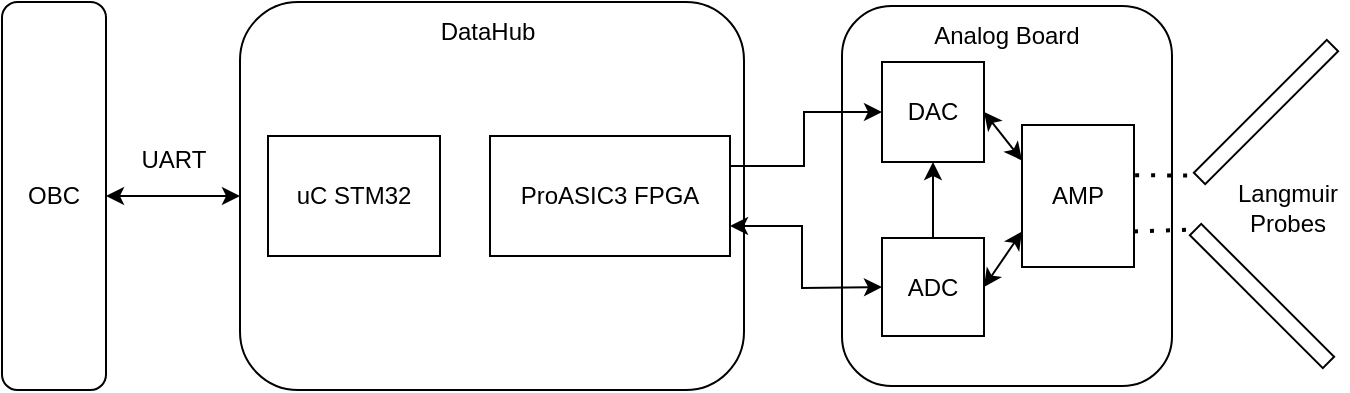 <mxfile version="27.1.5">
  <diagram name="Pagină-1" id="AlbnnbYDQnQ_gWphFV6F">
    <mxGraphModel dx="1148" dy="534" grid="0" gridSize="10" guides="1" tooltips="1" connect="1" arrows="1" fold="1" page="1" pageScale="1" pageWidth="827" pageHeight="1169" math="0" shadow="0">
      <root>
        <mxCell id="0" />
        <mxCell id="1" parent="0" />
        <mxCell id="YGKviiNA-sGsijqutrV_-2" value="" style="rounded=1;whiteSpace=wrap;html=1;fillColor=#FFFFFF;" vertex="1" parent="1">
          <mxGeometry x="241" y="296" width="252" height="194" as="geometry" />
        </mxCell>
        <mxCell id="YGKviiNA-sGsijqutrV_-3" value="OBC" style="rounded=1;whiteSpace=wrap;html=1;fillColor=#FFFFFF;" vertex="1" parent="1">
          <mxGeometry x="122" y="296" width="52" height="194" as="geometry" />
        </mxCell>
        <mxCell id="YGKviiNA-sGsijqutrV_-4" value="" style="endArrow=classic;startArrow=classic;html=1;rounded=0;entryX=0;entryY=0.5;entryDx=0;entryDy=0;exitX=1;exitY=0.5;exitDx=0;exitDy=0;" edge="1" parent="1" source="YGKviiNA-sGsijqutrV_-3" target="YGKviiNA-sGsijqutrV_-2">
          <mxGeometry width="50" height="50" relative="1" as="geometry">
            <mxPoint x="153" y="397" as="sourcePoint" />
            <mxPoint x="203" y="347" as="targetPoint" />
          </mxGeometry>
        </mxCell>
        <mxCell id="YGKviiNA-sGsijqutrV_-5" value="UART" style="text;strokeColor=none;align=center;fillColor=none;html=1;verticalAlign=middle;whiteSpace=wrap;rounded=0;" vertex="1" parent="1">
          <mxGeometry x="178" y="360" width="60" height="30" as="geometry" />
        </mxCell>
        <mxCell id="YGKviiNA-sGsijqutrV_-6" value="DataHub" style="text;strokeColor=none;align=center;fillColor=none;html=1;verticalAlign=middle;whiteSpace=wrap;rounded=0;" vertex="1" parent="1">
          <mxGeometry x="335" y="296" width="60" height="30" as="geometry" />
        </mxCell>
        <mxCell id="YGKviiNA-sGsijqutrV_-8" value="uC STM32" style="rounded=0;whiteSpace=wrap;html=1;" vertex="1" parent="1">
          <mxGeometry x="255" y="363" width="86" height="60" as="geometry" />
        </mxCell>
        <mxCell id="YGKviiNA-sGsijqutrV_-9" value="ProASIC3 FPGA" style="rounded=0;whiteSpace=wrap;html=1;" vertex="1" parent="1">
          <mxGeometry x="366" y="363" width="120" height="60" as="geometry" />
        </mxCell>
        <mxCell id="YGKviiNA-sGsijqutrV_-10" value="" style="rounded=1;whiteSpace=wrap;html=1;" vertex="1" parent="1">
          <mxGeometry x="542" y="298" width="165" height="190" as="geometry" />
        </mxCell>
        <mxCell id="YGKviiNA-sGsijqutrV_-11" value="DAC" style="rounded=0;whiteSpace=wrap;html=1;" vertex="1" parent="1">
          <mxGeometry x="562" y="326" width="51" height="50" as="geometry" />
        </mxCell>
        <mxCell id="YGKviiNA-sGsijqutrV_-13" value="ADC" style="rounded=0;whiteSpace=wrap;html=1;" vertex="1" parent="1">
          <mxGeometry x="562" y="414" width="51" height="49" as="geometry" />
        </mxCell>
        <mxCell id="YGKviiNA-sGsijqutrV_-14" value="AMP" style="rounded=0;whiteSpace=wrap;html=1;" vertex="1" parent="1">
          <mxGeometry x="632" y="357.5" width="56" height="71" as="geometry" />
        </mxCell>
        <mxCell id="YGKviiNA-sGsijqutrV_-15" value="Analog Board" style="text;strokeColor=none;align=center;fillColor=none;html=1;verticalAlign=middle;whiteSpace=wrap;rounded=0;" vertex="1" parent="1">
          <mxGeometry x="577" y="298" width="95" height="30" as="geometry" />
        </mxCell>
        <mxCell id="YGKviiNA-sGsijqutrV_-16" value="" style="endArrow=classic;html=1;rounded=0;exitX=0.5;exitY=0;exitDx=0;exitDy=0;entryX=0.5;entryY=1;entryDx=0;entryDy=0;" edge="1" parent="1" source="YGKviiNA-sGsijqutrV_-13" target="YGKviiNA-sGsijqutrV_-11">
          <mxGeometry width="50" height="50" relative="1" as="geometry">
            <mxPoint x="389" y="425" as="sourcePoint" />
            <mxPoint x="439" y="375" as="targetPoint" />
          </mxGeometry>
        </mxCell>
        <mxCell id="YGKviiNA-sGsijqutrV_-17" value="" style="endArrow=classic;startArrow=classic;html=1;rounded=0;exitX=1;exitY=0.75;exitDx=0;exitDy=0;entryX=0;entryY=0.5;entryDx=0;entryDy=0;" edge="1" parent="1" source="YGKviiNA-sGsijqutrV_-9" target="YGKviiNA-sGsijqutrV_-13">
          <mxGeometry width="50" height="50" relative="1" as="geometry">
            <mxPoint x="389" y="425" as="sourcePoint" />
            <mxPoint x="439" y="375" as="targetPoint" />
            <Array as="points">
              <mxPoint x="522" y="408" />
              <mxPoint x="522" y="439" />
            </Array>
          </mxGeometry>
        </mxCell>
        <mxCell id="YGKviiNA-sGsijqutrV_-18" value="" style="endArrow=classic;html=1;rounded=0;exitX=1;exitY=0.25;exitDx=0;exitDy=0;entryX=0;entryY=0.5;entryDx=0;entryDy=0;" edge="1" parent="1" source="YGKviiNA-sGsijqutrV_-9" target="YGKviiNA-sGsijqutrV_-11">
          <mxGeometry width="50" height="50" relative="1" as="geometry">
            <mxPoint x="462" y="454" as="sourcePoint" />
            <mxPoint x="512" y="404" as="targetPoint" />
            <Array as="points">
              <mxPoint x="523" y="378" />
              <mxPoint x="523" y="351" />
            </Array>
          </mxGeometry>
        </mxCell>
        <mxCell id="YGKviiNA-sGsijqutrV_-19" value="" style="endArrow=classic;startArrow=classic;html=1;rounded=0;exitX=1;exitY=0.5;exitDx=0;exitDy=0;entryX=0;entryY=0.25;entryDx=0;entryDy=0;" edge="1" parent="1" source="YGKviiNA-sGsijqutrV_-11" target="YGKviiNA-sGsijqutrV_-14">
          <mxGeometry width="50" height="50" relative="1" as="geometry">
            <mxPoint x="421" y="450" as="sourcePoint" />
            <mxPoint x="471" y="400" as="targetPoint" />
          </mxGeometry>
        </mxCell>
        <mxCell id="YGKviiNA-sGsijqutrV_-20" value="" style="endArrow=classic;startArrow=classic;html=1;rounded=0;exitX=1;exitY=0.5;exitDx=0;exitDy=0;entryX=0;entryY=0.75;entryDx=0;entryDy=0;" edge="1" parent="1" source="YGKviiNA-sGsijqutrV_-13" target="YGKviiNA-sGsijqutrV_-14">
          <mxGeometry width="50" height="50" relative="1" as="geometry">
            <mxPoint x="421" y="450" as="sourcePoint" />
            <mxPoint x="471" y="400" as="targetPoint" />
          </mxGeometry>
        </mxCell>
        <mxCell id="YGKviiNA-sGsijqutrV_-23" value="" style="rounded=0;whiteSpace=wrap;html=1;rotation=-45;" vertex="1" parent="1">
          <mxGeometry x="707" y="347" width="94" height="8" as="geometry" />
        </mxCell>
        <mxCell id="YGKviiNA-sGsijqutrV_-24" value="" style="rounded=0;whiteSpace=wrap;html=1;rotation=45;" vertex="1" parent="1">
          <mxGeometry x="705.002" y="439.002" width="94" height="8" as="geometry" />
        </mxCell>
        <mxCell id="YGKviiNA-sGsijqutrV_-27" value="" style="endArrow=none;dashed=1;html=1;dashPattern=1 3;strokeWidth=2;rounded=0;exitX=1;exitY=0.75;exitDx=0;exitDy=0;entryX=0;entryY=0.5;entryDx=0;entryDy=0;" edge="1" parent="1" source="YGKviiNA-sGsijqutrV_-14" target="YGKviiNA-sGsijqutrV_-24">
          <mxGeometry width="50" height="50" relative="1" as="geometry">
            <mxPoint x="421" y="450" as="sourcePoint" />
            <mxPoint x="471" y="400" as="targetPoint" />
          </mxGeometry>
        </mxCell>
        <mxCell id="YGKviiNA-sGsijqutrV_-28" value="" style="endArrow=none;dashed=1;html=1;dashPattern=1 3;strokeWidth=2;rounded=0;exitX=1.01;exitY=0.353;exitDx=0;exitDy=0;exitPerimeter=0;entryX=0;entryY=0.25;entryDx=0;entryDy=0;" edge="1" parent="1" source="YGKviiNA-sGsijqutrV_-14" target="YGKviiNA-sGsijqutrV_-23">
          <mxGeometry width="50" height="50" relative="1" as="geometry">
            <mxPoint x="421" y="450" as="sourcePoint" />
            <mxPoint x="471" y="400" as="targetPoint" />
          </mxGeometry>
        </mxCell>
        <mxCell id="YGKviiNA-sGsijqutrV_-29" value="Langmuir&lt;div&gt;Probes&lt;/div&gt;" style="text;strokeColor=none;align=center;fillColor=none;html=1;verticalAlign=middle;whiteSpace=wrap;rounded=0;" vertex="1" parent="1">
          <mxGeometry x="735" y="384" width="60" height="30" as="geometry" />
        </mxCell>
      </root>
    </mxGraphModel>
  </diagram>
</mxfile>
